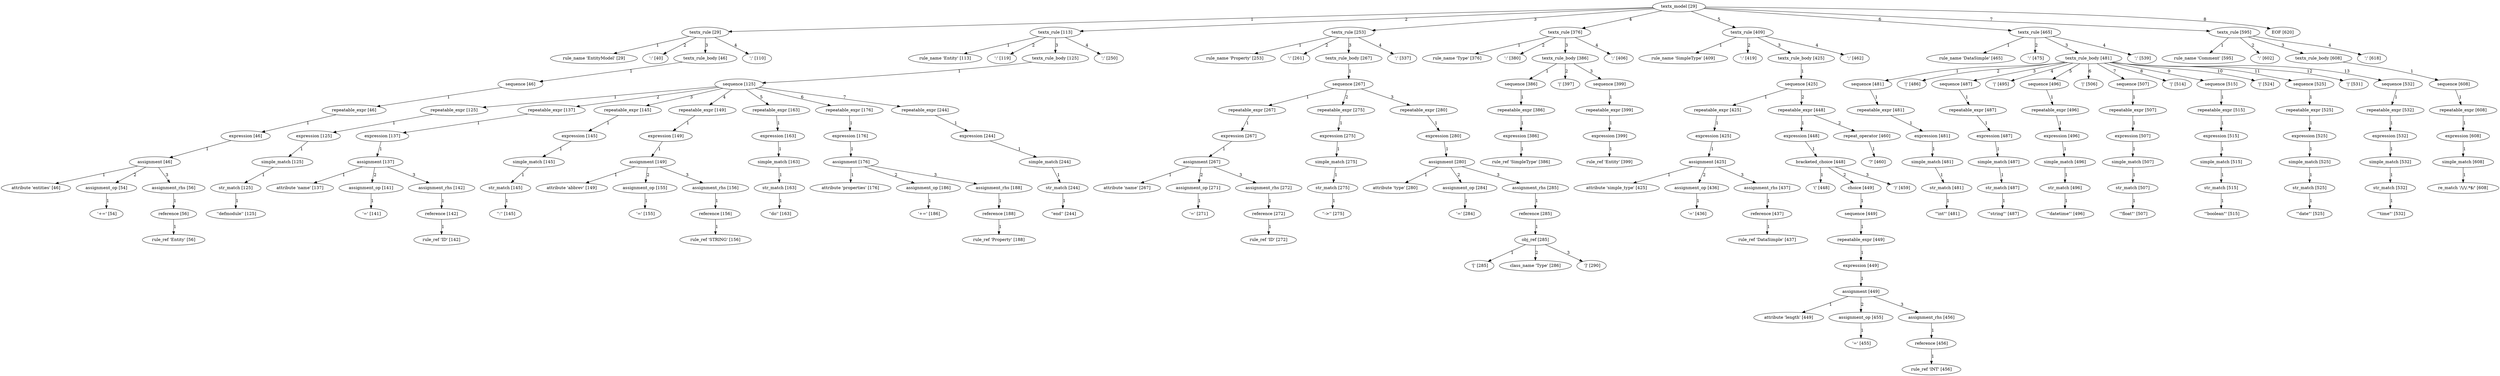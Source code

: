 digraph arpeggio_graph {
140057492285376 [label="textx_model [29]"];
140057492285376->140057492197824 [label="1"]

140057492197824 [label="textx_rule [29]"];
140057492197824->140057492657088 [label="1"]

140057492657088 [label="rule_name 'EntityModel' [29]"];
140057492197824->140057492657200 [label="2"]

140057492657200 [label=" ':' [40]"];
140057492197824->140057492197696 [label="3"]

140057492197696 [label="textx_rule_body [46]"];
140057492197696->140057492197568 [label="1"]

140057492197568 [label="sequence [46]"];
140057492197568->140057492197440 [label="1"]

140057492197440 [label="repeatable_expr [46]"];
140057492197440->140057492524864 [label="1"]

140057492524864 [label="expression [46]"];
140057492524864->140057492524736 [label="1"]

140057492524736 [label="assignment [46]"];
140057492524736->140057492657424 [label="1"]

140057492657424 [label="attribute 'entities' [46]"];
140057492524736->140057492524352 [label="2"]

140057492524352 [label="assignment_op [54]"];
140057492524352->140057492657536 [label="1"]

140057492657536 [label=" '+=' [54]"];
140057492524736->140057492524608 [label="3"]

140057492524608 [label="assignment_rhs [56]"];
140057492524608->140057492523968 [label="1"]

140057492523968 [label="reference [56]"];
140057492523968->140057492657760 [label="1"]

140057492657760 [label="rule_ref 'Entity' [56]"];
140057492197824->140057492658096 [label="4"]

140057492658096 [label=" ';' [110]"];
140057492285376->140057492280640 [label="2"]

140057492280640 [label="textx_rule [113]"];
140057492280640->140057492658320 [label="1"]

140057492658320 [label="rule_name 'Entity' [113]"];
140057492280640->140057492658432 [label="2"]

140057492658432 [label=" ':' [119]"];
140057492280640->140057492280512 [label="3"]

140057492280512 [label="textx_rule_body [125]"];
140057492280512->140057492280384 [label="1"]

140057492280384 [label="sequence [125]"];
140057492280384->140057492198336 [label="1"]

140057492198336 [label="repeatable_expr [125]"];
140057492198336->140057492198208 [label="1"]

140057492198208 [label="expression [125]"];
140057492198208->140057492198080 [label="1"]

140057492198080 [label="simple_match [125]"];
140057492198080->140057492197952 [label="1"]

140057492197952 [label="str_match [125]"];
140057492197952->140057492658544 [label="1"]

140057492658544 [label=" ''defmodule'' [125]"];
140057492280384->140057492199104 [label="2"]

140057492199104 [label="repeatable_expr [137]"];
140057492199104->140057492198976 [label="1"]

140057492198976 [label="expression [137]"];
140057492198976->140057492198848 [label="1"]

140057492198848 [label="assignment [137]"];
140057492198848->140057492658768 [label="1"]

140057492658768 [label="attribute 'name' [137]"];
140057492198848->140057492198464 [label="2"]

140057492198464 [label="assignment_op [141]"];
140057492198464->140057492658880 [label="1"]

140057492658880 [label=" '=' [141]"];
140057492198848->140057492198720 [label="3"]

140057492198720 [label="assignment_rhs [142]"];
140057492198720->140057492198592 [label="1"]

140057492198592 [label="reference [142]"];
140057492198592->140057492659104 [label="1"]

140057492659104 [label="rule_ref 'ID' [142]"];
140057492280384->140057492199616 [label="3"]

140057492199616 [label="repeatable_expr [145]"];
140057492199616->140057492199488 [label="1"]

140057492199488 [label="expression [145]"];
140057492199488->140057492199360 [label="1"]

140057492199360 [label="simple_match [145]"];
140057492199360->140057492199232 [label="1"]

140057492199232 [label="str_match [145]"];
140057492199232->140057492659216 [label="1"]

140057492659216 [label=" '':'' [145]"];
140057492280384->140057492200384 [label="4"]

140057492200384 [label="repeatable_expr [149]"];
140057492200384->140057492200256 [label="1"]

140057492200256 [label="expression [149]"];
140057492200256->140057492200128 [label="1"]

140057492200128 [label="assignment [149]"];
140057492200128->140057492659440 [label="1"]

140057492659440 [label="attribute 'abbrev' [149]"];
140057492200128->140057492199744 [label="2"]

140057492199744 [label="assignment_op [155]"];
140057492199744->140057492659552 [label="1"]

140057492659552 [label=" '=' [155]"];
140057492200128->140057492200000 [label="3"]

140057492200000 [label="assignment_rhs [156]"];
140057492200000->140057492199872 [label="1"]

140057492199872 [label="reference [156]"];
140057492199872->140057492659776 [label="1"]

140057492659776 [label="rule_ref 'STRING' [156]"];
140057492280384->140057492200896 [label="5"]

140057492200896 [label="repeatable_expr [163]"];
140057492200896->140057492200768 [label="1"]

140057492200768 [label="expression [163]"];
140057492200768->140057492200640 [label="1"]

140057492200640 [label="simple_match [163]"];
140057492200640->140057492200512 [label="1"]

140057492200512 [label="str_match [163]"];
140057492200512->140057492659888 [label="1"]

140057492659888 [label=" ''do'' [163]"];
140057492280384->140057492279744 [label="6"]

140057492279744 [label="repeatable_expr [176]"];
140057492279744->140057492279616 [label="1"]

140057492279616 [label="expression [176]"];
140057492279616->140057492279488 [label="1"]

140057492279488 [label="assignment [176]"];
140057492279488->140057492660112 [label="1"]

140057492660112 [label="attribute 'properties' [176]"];
140057492279488->140057492201024 [label="2"]

140057492201024 [label="assignment_op [186]"];
140057492201024->140057492222016 [label="1"]

140057492222016 [label=" '+=' [186]"];
140057492279488->140057492279360 [label="3"]

140057492279360 [label="assignment_rhs [188]"];
140057492279360->140057492201152 [label="1"]

140057492201152 [label="reference [188]"];
140057492201152->140057492222240 [label="1"]

140057492222240 [label="rule_ref 'Property' [188]"];
140057492280384->140057492280256 [label="7"]

140057492280256 [label="repeatable_expr [244]"];
140057492280256->140057492280128 [label="1"]

140057492280128 [label="expression [244]"];
140057492280128->140057492280000 [label="1"]

140057492280000 [label="simple_match [244]"];
140057492280000->140057492279872 [label="1"]

140057492279872 [label="str_match [244]"];
140057492279872->140057492222576 [label="1"]

140057492222576 [label=" ''end'' [244]"];
140057492280640->140057492222688 [label="4"]

140057492222688 [label=" ';' [250]"];
140057492285376->140057492271296 [label="3"]

140057492271296 [label="textx_rule [253]"];
140057492271296->140057492222912 [label="1"]

140057492222912 [label="rule_name 'Property' [253]"];
140057492271296->140057492223024 [label="2"]

140057492223024 [label=" ':' [261]"];
140057492271296->140057492271168 [label="3"]

140057492271168 [label="textx_rule_body [267]"];
140057492271168->140057492283200 [label="1"]

140057492283200 [label="sequence [267]"];
140057492283200->140057492281408 [label="1"]

140057492281408 [label="repeatable_expr [267]"];
140057492281408->140057492281280 [label="1"]

140057492281280 [label="expression [267]"];
140057492281280->140057492281152 [label="1"]

140057492281152 [label="assignment [267]"];
140057492281152->140057492223248 [label="1"]

140057492223248 [label="attribute 'name' [267]"];
140057492281152->140057492280768 [label="2"]

140057492280768 [label="assignment_op [271]"];
140057492280768->140057492223360 [label="1"]

140057492223360 [label=" '=' [271]"];
140057492281152->140057492281024 [label="3"]

140057492281024 [label="assignment_rhs [272]"];
140057492281024->140057492280896 [label="1"]

140057492280896 [label="reference [272]"];
140057492280896->140057492223584 [label="1"]

140057492223584 [label="rule_ref 'ID' [272]"];
140057492283200->140057492281920 [label="2"]

140057492281920 [label="repeatable_expr [275]"];
140057492281920->140057492281792 [label="1"]

140057492281792 [label="expression [275]"];
140057492281792->140057492281664 [label="1"]

140057492281664 [label="simple_match [275]"];
140057492281664->140057492281536 [label="1"]

140057492281536 [label="str_match [275]"];
140057492281536->140057492223696 [label="1"]

140057492223696 [label=" ''->'' [275]"];
140057492283200->140057492283072 [label="3"]

140057492283072 [label="repeatable_expr [280]"];
140057492283072->140057492282944 [label="1"]

140057492282944 [label="expression [280]"];
140057492282944->140057492282816 [label="1"]

140057492282816 [label="assignment [280]"];
140057492282816->140057492223920 [label="1"]

140057492223920 [label="attribute 'type' [280]"];
140057492282816->140057492282048 [label="2"]

140057492282048 [label="assignment_op [284]"];
140057492282048->140057492224032 [label="1"]

140057492224032 [label=" '=' [284]"];
140057492282816->140057492282688 [label="3"]

140057492282688 [label="assignment_rhs [285]"];
140057492282688->140057492282432 [label="1"]

140057492282432 [label="reference [285]"];
140057492282432->140057492282304 [label="1"]

140057492282304 [label="obj_ref [285]"];
140057492282304->140057492224144 [label="1"]

140057492224144 [label=" '[' [285]"];
140057492282304->140057492224256 [label="2"]

140057492224256 [label="class_name 'Type' [286]"];
140057492282304->140057492224368 [label="3"]

140057492224368 [label=" ']' [290]"];
140057492271296->140057492224704 [label="4"]

140057492224704 [label=" ';' [337]"];
140057492285376->140057492272448 [label="4"]

140057492272448 [label="textx_rule [376]"];
140057492272448->140057492225152 [label="1"]

140057492225152 [label="rule_name 'Type' [376]"];
140057492272448->140057492225264 [label="2"]

140057492225264 [label=" ':' [380]"];
140057492272448->140057492272320 [label="3"]

140057492272320 [label="textx_rule_body [386]"];
140057492272320->140057492271808 [label="1"]

140057492271808 [label="sequence [386]"];
140057492271808->140057492271680 [label="1"]

140057492271680 [label="repeatable_expr [386]"];
140057492271680->140057492271552 [label="1"]

140057492271552 [label="expression [386]"];
140057492271552->140057492225712 [label="1"]

140057492225712 [label="rule_ref 'SimpleType' [386]"];
140057492272320->140057492225824 [label="2"]

140057492225824 [label=" '|' [397]"];
140057492272320->140057492272192 [label="3"]

140057492272192 [label="sequence [399]"];
140057492272192->140057492272064 [label="1"]

140057492272064 [label="repeatable_expr [399]"];
140057492272064->140057492271936 [label="1"]

140057492271936 [label="expression [399]"];
140057492271936->140057492225376 [label="1"]

140057492225376 [label="rule_ref 'Entity' [399]"];
140057492272448->140057492258992 [label="4"]

140057492258992 [label=" ';' [406]"];
140057492285376->140057492234304 [label="5"]

140057492234304 [label="textx_rule [409]"];
140057492234304->140057492259216 [label="1"]

140057492259216 [label="rule_name 'SimpleType' [409]"];
140057492234304->140057492225936 [label="2"]

140057492225936 [label=" ':' [419]"];
140057492234304->140057492275008 [label="3"]

140057492275008 [label="textx_rule_body [425]"];
140057492275008->140057492274880 [label="1"]

140057492274880 [label="sequence [425]"];
140057492274880->140057492273216 [label="1"]

140057492273216 [label="repeatable_expr [425]"];
140057492273216->140057492273088 [label="1"]

140057492273088 [label="expression [425]"];
140057492273088->140057492272960 [label="1"]

140057492272960 [label="assignment [425]"];
140057492272960->140057492259328 [label="1"]

140057492259328 [label="attribute 'simple_type' [425]"];
140057492272960->140057492272576 [label="2"]

140057492272576 [label="assignment_op [436]"];
140057492272576->140057492259440 [label="1"]

140057492259440 [label=" '=' [436]"];
140057492272960->140057492272832 [label="3"]

140057492272832 [label="assignment_rhs [437]"];
140057492272832->140057492272704 [label="1"]

140057492272704 [label="reference [437]"];
140057492272704->140057492259664 [label="1"]

140057492259664 [label="rule_ref 'DataSimple' [437]"];
140057492274880->140057492274752 [label="2"]

140057492274752 [label="repeatable_expr [448]"];
140057492274752->140057492274496 [label="1"]

140057492274496 [label="expression [448]"];
140057492274496->140057492274368 [label="1"]

140057492274368 [label="bracketed_choice [448]"];
140057492274368->140057492259776 [label="1"]

140057492259776 [label=" '(' [448]"];
140057492274368->140057492274240 [label="2"]

140057492274240 [label="choice [449]"];
140057492274240->140057492274112 [label="1"]

140057492274112 [label="sequence [449]"];
140057492274112->140057492273984 [label="1"]

140057492273984 [label="repeatable_expr [449]"];
140057492273984->140057492273856 [label="1"]

140057492273856 [label="expression [449]"];
140057492273856->140057492273728 [label="1"]

140057492273728 [label="assignment [449]"];
140057492273728->140057492260000 [label="1"]

140057492260000 [label="attribute 'length' [449]"];
140057492273728->140057492273344 [label="2"]

140057492273344 [label="assignment_op [455]"];
140057492273344->140057492260112 [label="1"]

140057492260112 [label=" '=' [455]"];
140057492273728->140057492273600 [label="3"]

140057492273600 [label="assignment_rhs [456]"];
140057492273600->140057492273472 [label="1"]

140057492273472 [label="reference [456]"];
140057492273472->140057492260336 [label="1"]

140057492260336 [label="rule_ref 'INT' [456]"];
140057492274368->140057492260448 [label="3"]

140057492260448 [label=" ')' [459]"];
140057492274752->140057492274624 [label="2"]

140057492274624 [label="repeat_operator [460]"];
140057492274624->140057492260560 [label="1"]

140057492260560 [label=" '?' [460]"];
140057492234304->140057492260672 [label="4"]

140057492260672 [label=" ';' [462]"];
140057492285376->140057492284224 [label="6"]

140057492284224 [label="textx_rule [465]"];
140057492284224->140057492260896 [label="1"]

140057492260896 [label="rule_name 'DataSimple' [465]"];
140057492284224->140057492261008 [label="2"]

140057492261008 [label=" ':' [475]"];
140057492284224->140057492284096 [label="3"]

140057492284096 [label="textx_rule_body [481]"];
140057492284096->140057492234944 [label="1"]

140057492234944 [label="sequence [481]"];
140057492234944->140057492234816 [label="1"]

140057492234816 [label="repeatable_expr [481]"];
140057492234816->140057492234688 [label="1"]

140057492234688 [label="expression [481]"];
140057492234688->140057492234560 [label="1"]

140057492234560 [label="simple_match [481]"];
140057492234560->140057492234432 [label="1"]

140057492234432 [label="str_match [481]"];
140057492234432->140057492261120 [label="1"]

140057492261120 [label=" '\"int\"' [481]"];
140057492284096->140057492261232 [label="2"]

140057492261232 [label=" '|' [486]"];
140057492284096->140057492235584 [label="3"]

140057492235584 [label="sequence [487]"];
140057492235584->140057492235456 [label="1"]

140057492235456 [label="repeatable_expr [487]"];
140057492235456->140057492235328 [label="1"]

140057492235328 [label="expression [487]"];
140057492235328->140057492235200 [label="1"]

140057492235200 [label="simple_match [487]"];
140057492235200->140057492235072 [label="1"]

140057492235072 [label="str_match [487]"];
140057492235072->140057492261344 [label="1"]

140057492261344 [label=" '\"string\"' [487]"];
140057492284096->140057492261456 [label="4"]

140057492261456 [label=" '|' [495]"];
140057492284096->140057492236224 [label="5"]

140057492236224 [label="sequence [496]"];
140057492236224->140057492236096 [label="1"]

140057492236096 [label="repeatable_expr [496]"];
140057492236096->140057492235968 [label="1"]

140057492235968 [label="expression [496]"];
140057492235968->140057492235840 [label="1"]

140057492235840 [label="simple_match [496]"];
140057492235840->140057492235712 [label="1"]

140057492235712 [label="str_match [496]"];
140057492235712->140057492261568 [label="1"]

140057492261568 [label=" '\"datetime\"' [496]"];
140057492284096->140057492261680 [label="6"]

140057492261680 [label=" '|' [506]"];
140057492284096->140057492236864 [label="7"]

140057492236864 [label="sequence [507]"];
140057492236864->140057492236736 [label="1"]

140057492236736 [label="repeatable_expr [507]"];
140057492236736->140057492236608 [label="1"]

140057492236608 [label="expression [507]"];
140057492236608->140057492236480 [label="1"]

140057492236480 [label="simple_match [507]"];
140057492236480->140057492236352 [label="1"]

140057492236352 [label="str_match [507]"];
140057492236352->140057492261792 [label="1"]

140057492261792 [label=" '\"float\"' [507]"];
140057492284096->140057492261904 [label="8"]

140057492261904 [label=" '|' [514]"];
140057492284096->140057492237504 [label="9"]

140057492237504 [label="sequence [515]"];
140057492237504->140057492237376 [label="1"]

140057492237376 [label="repeatable_expr [515]"];
140057492237376->140057492237248 [label="1"]

140057492237248 [label="expression [515]"];
140057492237248->140057492237120 [label="1"]

140057492237120 [label="simple_match [515]"];
140057492237120->140057492236992 [label="1"]

140057492236992 [label="str_match [515]"];
140057492236992->140057492262016 [label="1"]

140057492262016 [label=" '\"boolean\"' [515]"];
140057492284096->140057492262128 [label="10"]

140057492262128 [label=" '|' [524]"];
140057492284096->140057492238144 [label="11"]

140057492238144 [label="sequence [525]"];
140057492238144->140057492238016 [label="1"]

140057492238016 [label="repeatable_expr [525]"];
140057492238016->140057492237888 [label="1"]

140057492237888 [label="expression [525]"];
140057492237888->140057492237760 [label="1"]

140057492237760 [label="simple_match [525]"];
140057492237760->140057492237632 [label="1"]

140057492237632 [label="str_match [525]"];
140057492237632->140057492262240 [label="1"]

140057492262240 [label=" '\"date\"' [525]"];
140057492284096->140057492262352 [label="12"]

140057492262352 [label=" '|' [531]"];
140057492284096->140057492283968 [label="13"]

140057492283968 [label="sequence [532]"];
140057492283968->140057492283840 [label="1"]

140057492283840 [label="repeatable_expr [532]"];
140057492283840->140057492283712 [label="1"]

140057492283712 [label="expression [532]"];
140057492283712->140057492283584 [label="1"]

140057492283584 [label="simple_match [532]"];
140057492283584->140057492283456 [label="1"]

140057492283456 [label="str_match [532]"];
140057492283456->140057492262464 [label="1"]

140057492262464 [label=" '\"time\"' [532]"];
140057492284224->140057492262576 [label="4"]

140057492262576 [label=" ';' [539]"];
140057492285376->140057492285248 [label="7"]

140057492285248 [label="textx_rule [595]"];
140057492285248->140057492287776 [label="1"]

140057492287776 [label="rule_name 'Comment' [595]"];
140057492285248->140057492287888 [label="2"]

140057492287888 [label=" ':' [602]"];
140057492285248->140057492285120 [label="3"]

140057492285120 [label="textx_rule_body [608]"];
140057492285120->140057492284992 [label="1"]

140057492284992 [label="sequence [608]"];
140057492284992->140057492284864 [label="1"]

140057492284864 [label="repeatable_expr [608]"];
140057492284864->140057492284736 [label="1"]

140057492284736 [label="expression [608]"];
140057492284736->140057492284608 [label="1"]

140057492284608 [label="simple_match [608]"];
140057492284608->140057492288000 [label="1"]

140057492288000 [label="re_match '/\\/\\/.*$/' [608]"];
140057492285248->140057492288112 [label="4"]

140057492288112 [label=" ';' [618]"];
140057492285376->140057492288224 [label="8"]

140057492288224 [label="EOF [620]"];
}